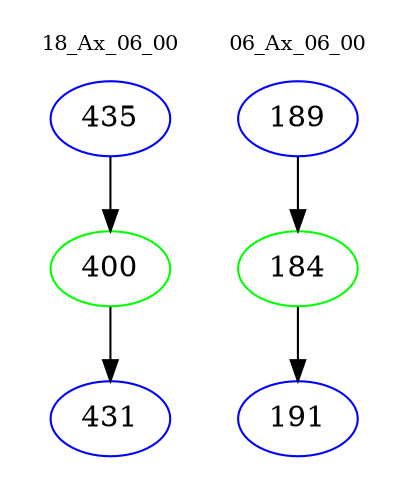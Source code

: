 digraph{
subgraph cluster_0 {
color = white
label = "18_Ax_06_00";
fontsize=10;
T0_435 [label="435", color="blue"]
T0_435 -> T0_400 [color="black"]
T0_400 [label="400", color="green"]
T0_400 -> T0_431 [color="black"]
T0_431 [label="431", color="blue"]
}
subgraph cluster_1 {
color = white
label = "06_Ax_06_00";
fontsize=10;
T1_189 [label="189", color="blue"]
T1_189 -> T1_184 [color="black"]
T1_184 [label="184", color="green"]
T1_184 -> T1_191 [color="black"]
T1_191 [label="191", color="blue"]
}
}
